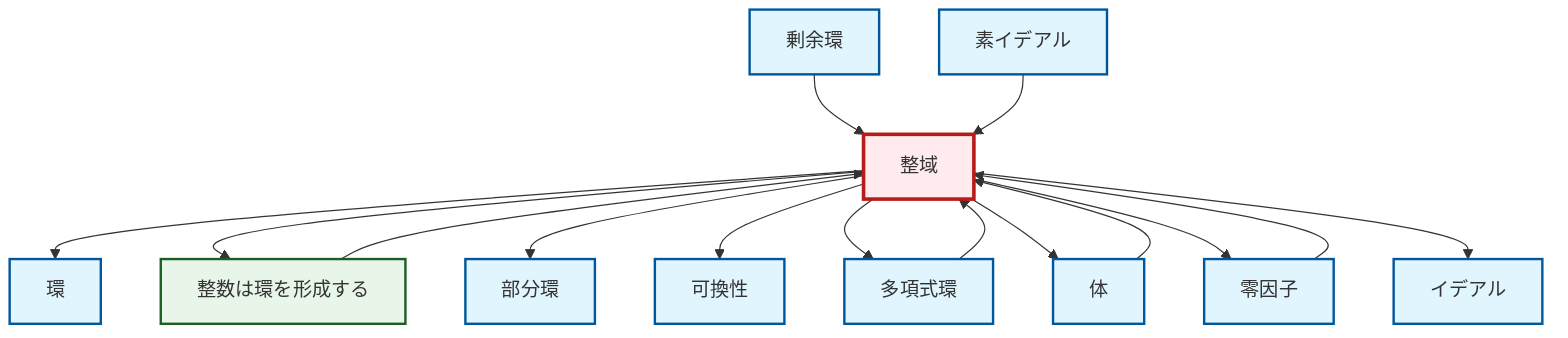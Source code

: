 graph TD
    classDef definition fill:#e1f5fe,stroke:#01579b,stroke-width:2px
    classDef theorem fill:#f3e5f5,stroke:#4a148c,stroke-width:2px
    classDef axiom fill:#fff3e0,stroke:#e65100,stroke-width:2px
    classDef example fill:#e8f5e9,stroke:#1b5e20,stroke-width:2px
    classDef current fill:#ffebee,stroke:#b71c1c,stroke-width:3px
    def-prime-ideal["素イデアル"]:::definition
    def-ring["環"]:::definition
    def-ideal["イデアル"]:::definition
    def-zero-divisor["零因子"]:::definition
    def-integral-domain["整域"]:::definition
    def-commutativity["可換性"]:::definition
    def-field["体"]:::definition
    ex-integers-ring["整数は環を形成する"]:::example
    def-polynomial-ring["多項式環"]:::definition
    def-quotient-ring["剰余環"]:::definition
    def-subring["部分環"]:::definition
    def-integral-domain --> def-ring
    def-integral-domain --> ex-integers-ring
    def-integral-domain --> def-subring
    def-integral-domain --> def-commutativity
    def-quotient-ring --> def-integral-domain
    def-integral-domain --> def-polynomial-ring
    def-zero-divisor --> def-integral-domain
    ex-integers-ring --> def-integral-domain
    def-prime-ideal --> def-integral-domain
    def-integral-domain --> def-field
    def-integral-domain --> def-zero-divisor
    def-integral-domain --> def-ideal
    def-polynomial-ring --> def-integral-domain
    def-field --> def-integral-domain
    class def-integral-domain current